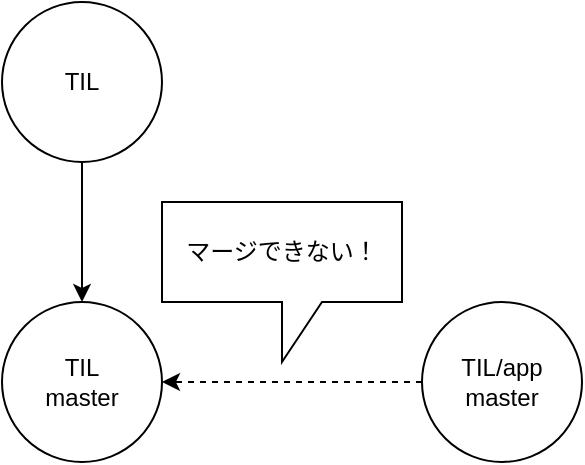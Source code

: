 <mxfile version="13.10.0" type="embed">
    <diagram id="IdMrleXlSgtBzeaG7X6R" name="Page-1">
        <mxGraphModel dx="661" dy="386" grid="1" gridSize="10" guides="1" tooltips="1" connect="1" arrows="1" fold="1" page="1" pageScale="1" pageWidth="850" pageHeight="1100" math="0" shadow="0">
            <root>
                <mxCell id="0"/>
                <mxCell id="1" parent="0"/>
                <mxCell id="4" value="" style="edgeStyle=orthogonalEdgeStyle;rounded=0;orthogonalLoop=1;jettySize=auto;html=1;exitX=0.5;exitY=1;exitDx=0;exitDy=0;entryX=0.5;entryY=0;entryDx=0;entryDy=0;" parent="1" source="7" target="9" edge="1">
                    <mxGeometry relative="1" as="geometry">
                        <mxPoint x="370" y="240" as="targetPoint"/>
                        <Array as="points"/>
                        <mxPoint x="260" y="130" as="sourcePoint"/>
                    </mxGeometry>
                </mxCell>
                <mxCell id="7" value="&lt;font color=&quot;#000000&quot;&gt;TIL&lt;/font&gt;" style="ellipse;whiteSpace=wrap;html=1;aspect=fixed;fillColor=#FFFFFF;strokeColor=#000000;" vertex="1" parent="1">
                    <mxGeometry x="270" y="40" width="80" height="80" as="geometry"/>
                </mxCell>
                <mxCell id="9" value="&lt;font color=&quot;#000000&quot;&gt;TIL&lt;br&gt;master&lt;br&gt;&lt;/font&gt;" style="ellipse;whiteSpace=wrap;html=1;aspect=fixed;fillColor=#FFFFFF;strokeColor=#000000;" vertex="1" parent="1">
                    <mxGeometry x="270" y="190" width="80" height="80" as="geometry"/>
                </mxCell>
                <mxCell id="11" value="&lt;font color=&quot;#000000&quot;&gt;TIL/app&lt;br&gt;master&lt;br&gt;&lt;/font&gt;" style="ellipse;whiteSpace=wrap;html=1;aspect=fixed;fillColor=#FFFFFF;strokeColor=#000000;" vertex="1" parent="1">
                    <mxGeometry x="480" y="190" width="80" height="80" as="geometry"/>
                </mxCell>
                <mxCell id="13" value="" style="edgeStyle=orthogonalEdgeStyle;rounded=0;orthogonalLoop=1;jettySize=auto;html=1;exitX=0;exitY=0.5;exitDx=0;exitDy=0;entryX=1;entryY=0.5;entryDx=0;entryDy=0;dashed=1;" edge="1" parent="1" source="11" target="9">
                    <mxGeometry relative="1" as="geometry">
                        <mxPoint x="320.0" y="200" as="targetPoint"/>
                        <Array as="points">
                            <mxPoint x="410" y="230"/>
                            <mxPoint x="410" y="230"/>
                        </Array>
                        <mxPoint x="320.0" y="130.0" as="sourcePoint"/>
                    </mxGeometry>
                </mxCell>
                <mxCell id="14" value="&lt;font color=&quot;#000000&quot;&gt;マージできない！&lt;/font&gt;" style="shape=callout;whiteSpace=wrap;html=1;perimeter=calloutPerimeter;strokeColor=#000000;fillColor=#FFFFFF;" vertex="1" parent="1">
                    <mxGeometry x="350" y="140" width="120" height="80" as="geometry"/>
                </mxCell>
            </root>
        </mxGraphModel>
    </diagram>
</mxfile>